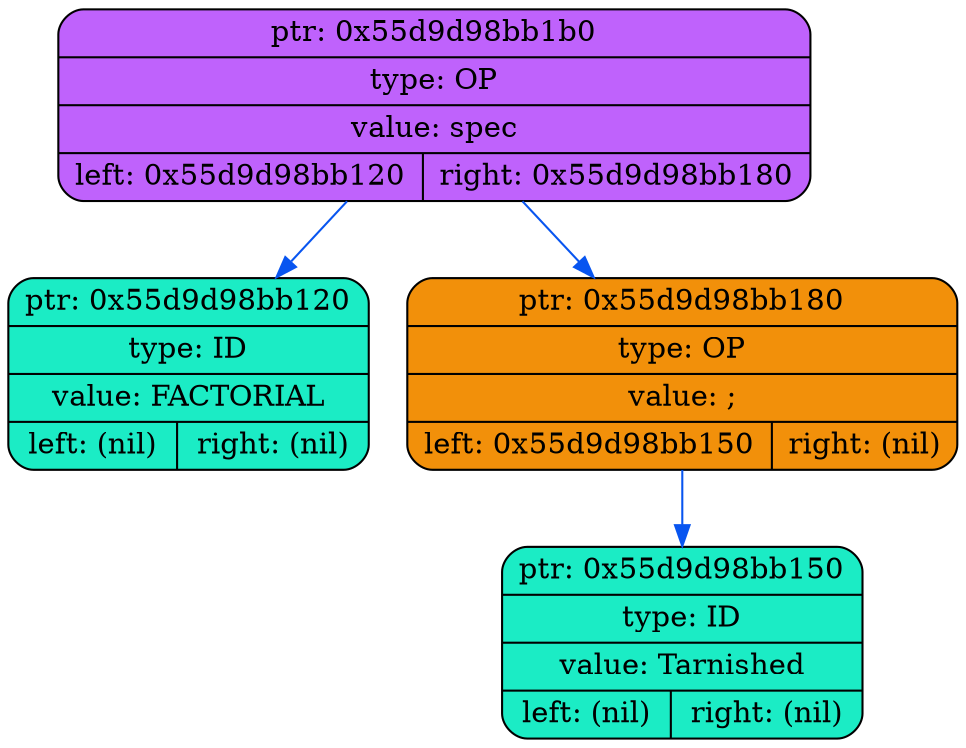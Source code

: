 digraph
{
    rankdir=TP

        node0x55d9d98bb1b0[shape=record,style="rounded,filled",fillcolor="#BF62FC",label="{ ptr: 0x55d9d98bb1b0 | type: OP | value: spec| { left: 0x55d9d98bb120 | right: 0x55d9d98bb180 }}"];
    node0x55d9d98bb1b0 -> node0x55d9d98bb120[color="#0855F0"]
    node0x55d9d98bb120[shape=record,style="rounded,filled",fillcolor="#1BECC5",label="{ ptr: 0x55d9d98bb120 | type: ID | value: FACTORIAL| { left: (nil) | right: (nil) }}"];
    node0x55d9d98bb1b0 -> node0x55d9d98bb180[color="#0855F0"]
    node0x55d9d98bb180[shape=record,style="rounded,filled",fillcolor="#F2900A",label="{ ptr: 0x55d9d98bb180 | type: OP | value: ;| { left: 0x55d9d98bb150 | right: (nil) }}"];
    node0x55d9d98bb180 -> node0x55d9d98bb150[color="#0855F0"]
    node0x55d9d98bb150[shape=record,style="rounded,filled",fillcolor="#1BECC5",label="{ ptr: 0x55d9d98bb150 | type: ID | value: Tarnished| { left: (nil) | right: (nil) }}"];
}